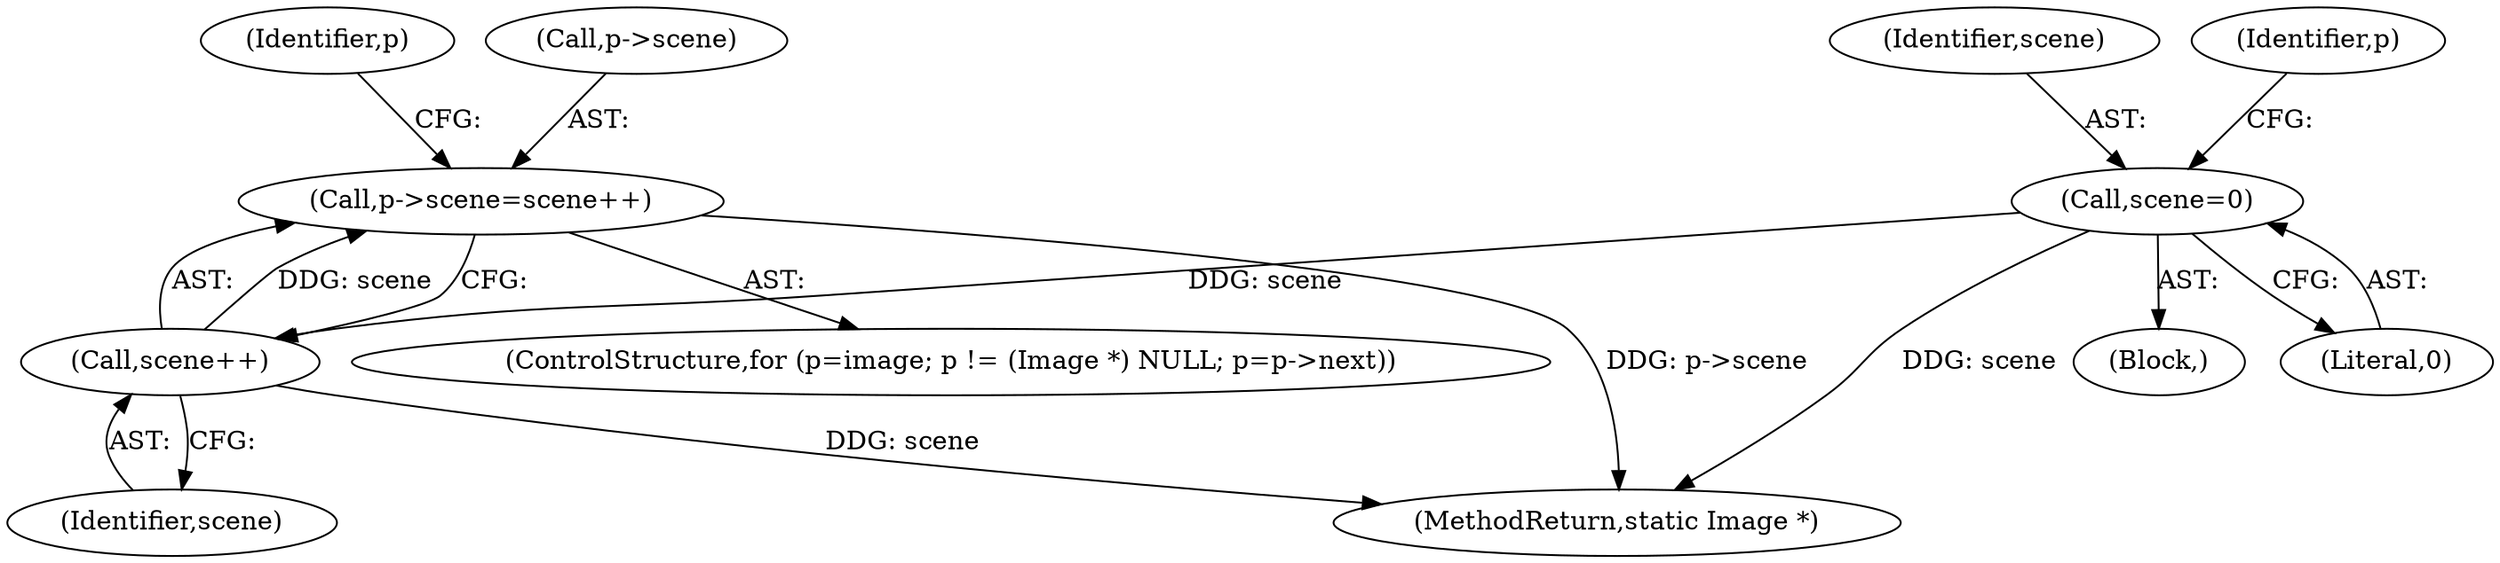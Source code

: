 digraph "0_ImageMagick_f7206618d27c2e69d977abf40e3035a33e5f6be0@pointer" {
"1002259" [label="(Call,p->scene=scene++)"];
"1002263" [label="(Call,scene++)"];
"1002185" [label="(Call,scene=0)"];
"1002185" [label="(Call,scene=0)"];
"1002186" [label="(Identifier,scene)"];
"1002263" [label="(Call,scene++)"];
"1002245" [label="(ControlStructure,for (p=image; p != (Image *) NULL; p=p->next))"];
"1002189" [label="(Identifier,p)"];
"1002255" [label="(Identifier,p)"];
"1002182" [label="(Block,)"];
"1002259" [label="(Call,p->scene=scene++)"];
"1002264" [label="(Identifier,scene)"];
"1002187" [label="(Literal,0)"];
"1002260" [label="(Call,p->scene)"];
"1002325" [label="(MethodReturn,static Image *)"];
"1002259" -> "1002245"  [label="AST: "];
"1002259" -> "1002263"  [label="CFG: "];
"1002260" -> "1002259"  [label="AST: "];
"1002263" -> "1002259"  [label="AST: "];
"1002255" -> "1002259"  [label="CFG: "];
"1002259" -> "1002325"  [label="DDG: p->scene"];
"1002263" -> "1002259"  [label="DDG: scene"];
"1002263" -> "1002264"  [label="CFG: "];
"1002264" -> "1002263"  [label="AST: "];
"1002263" -> "1002325"  [label="DDG: scene"];
"1002185" -> "1002263"  [label="DDG: scene"];
"1002185" -> "1002182"  [label="AST: "];
"1002185" -> "1002187"  [label="CFG: "];
"1002186" -> "1002185"  [label="AST: "];
"1002187" -> "1002185"  [label="AST: "];
"1002189" -> "1002185"  [label="CFG: "];
"1002185" -> "1002325"  [label="DDG: scene"];
}
